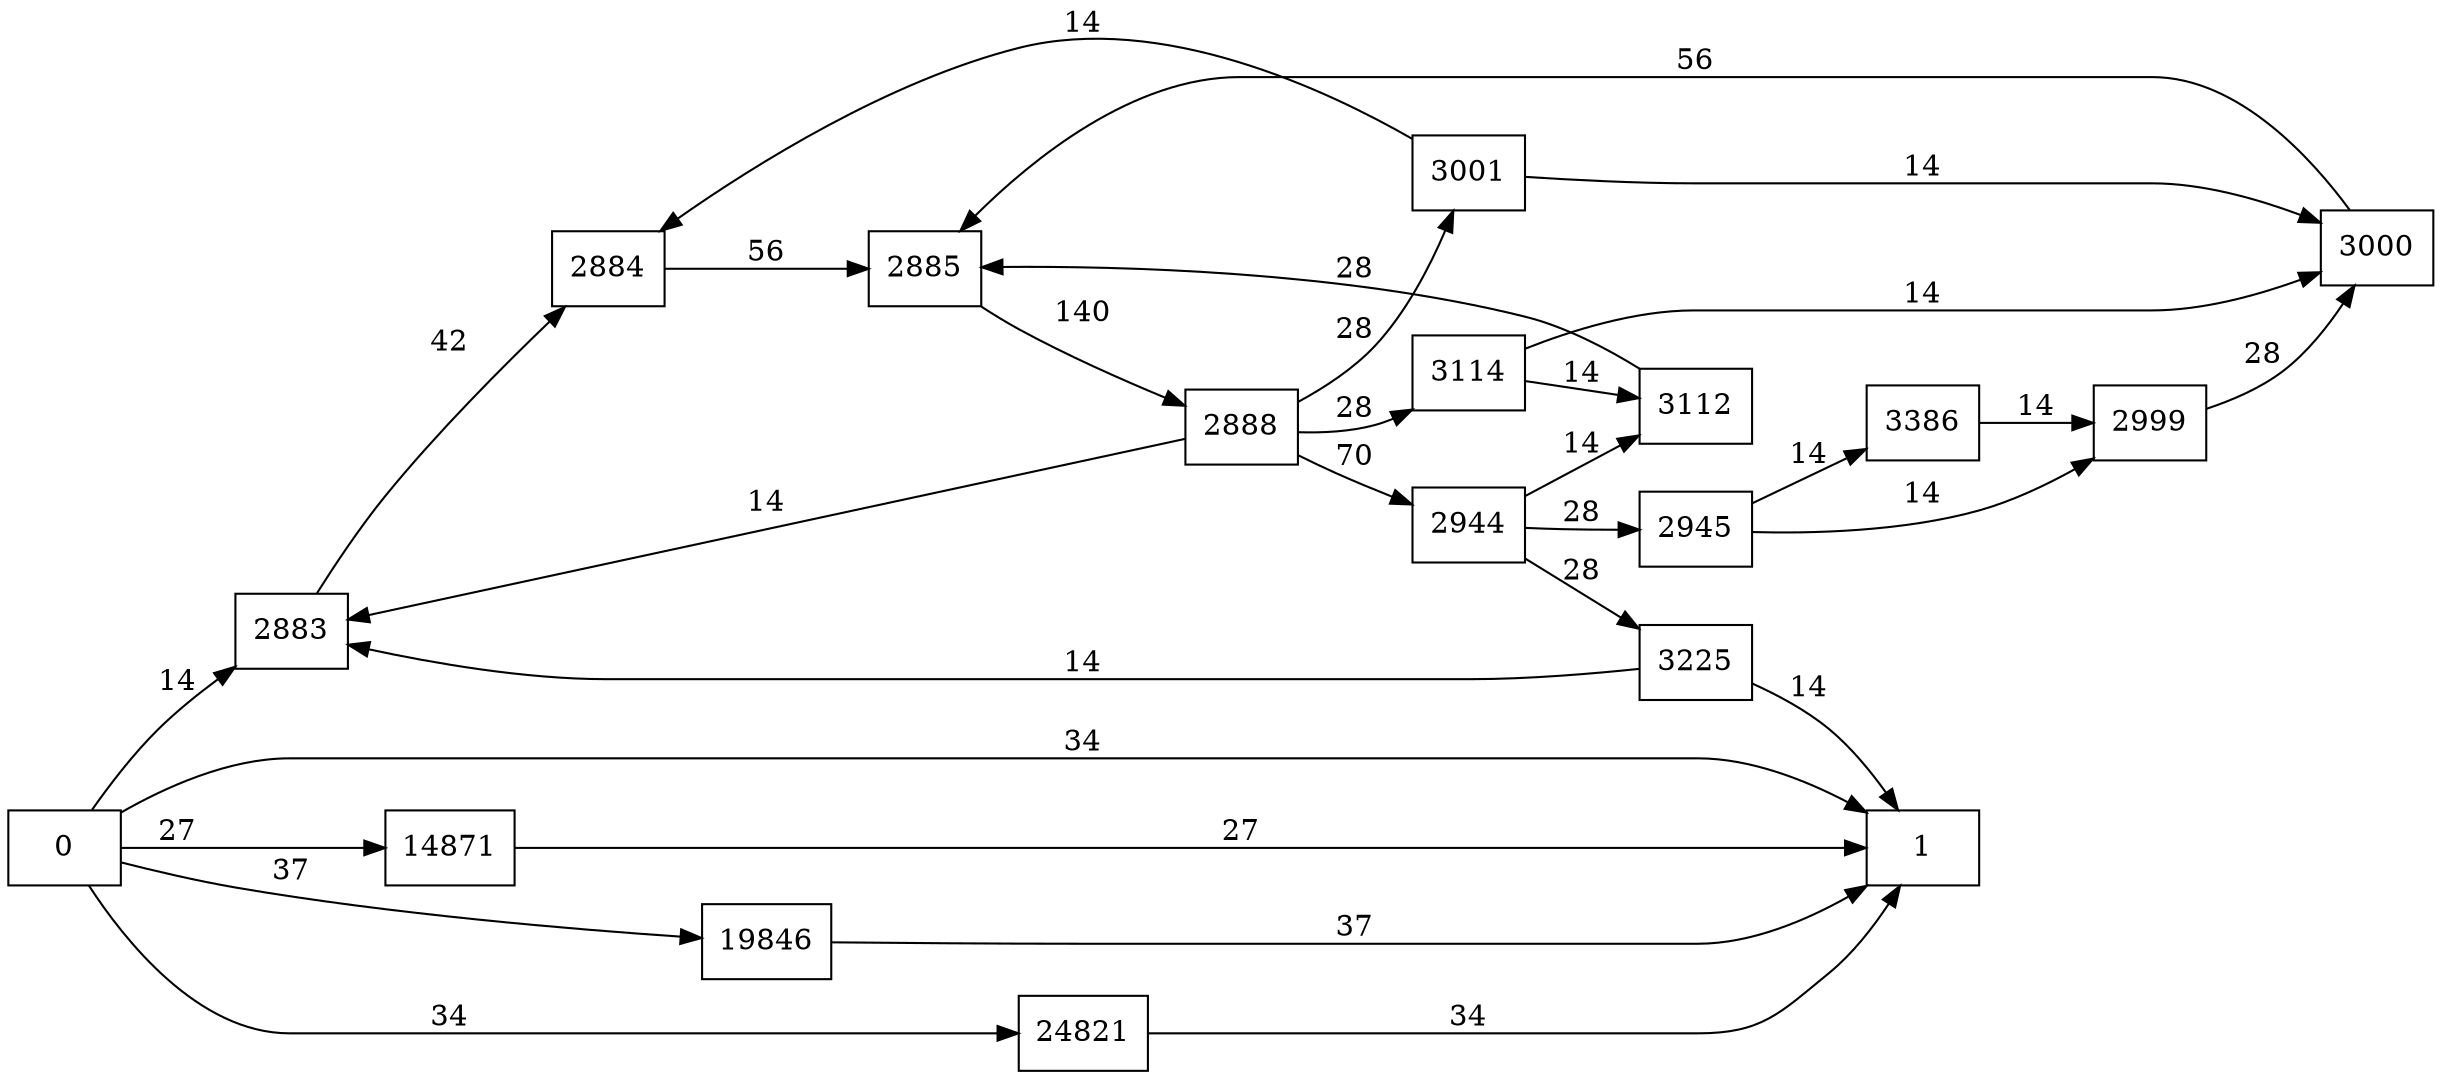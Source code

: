 digraph {
	graph [rankdir=LR]
	node [shape=rectangle]
	2883 -> 2884 [label=42]
	2884 -> 2885 [label=56]
	2885 -> 2888 [label=140]
	2888 -> 2944 [label=70]
	2888 -> 3001 [label=28]
	2888 -> 2883 [label=14]
	2888 -> 3114 [label=28]
	2944 -> 2945 [label=28]
	2944 -> 3225 [label=28]
	2944 -> 3112 [label=14]
	2945 -> 2999 [label=14]
	2945 -> 3386 [label=14]
	2999 -> 3000 [label=28]
	3000 -> 2885 [label=56]
	3001 -> 2884 [label=14]
	3001 -> 3000 [label=14]
	3112 -> 2885 [label=28]
	3114 -> 3000 [label=14]
	3114 -> 3112 [label=14]
	3225 -> 2883 [label=14]
	3225 -> 1 [label=14]
	3386 -> 2999 [label=14]
	14871 -> 1 [label=27]
	19846 -> 1 [label=37]
	24821 -> 1 [label=34]
	0 -> 2883 [label=14]
	0 -> 1 [label=34]
	0 -> 14871 [label=27]
	0 -> 19846 [label=37]
	0 -> 24821 [label=34]
}
